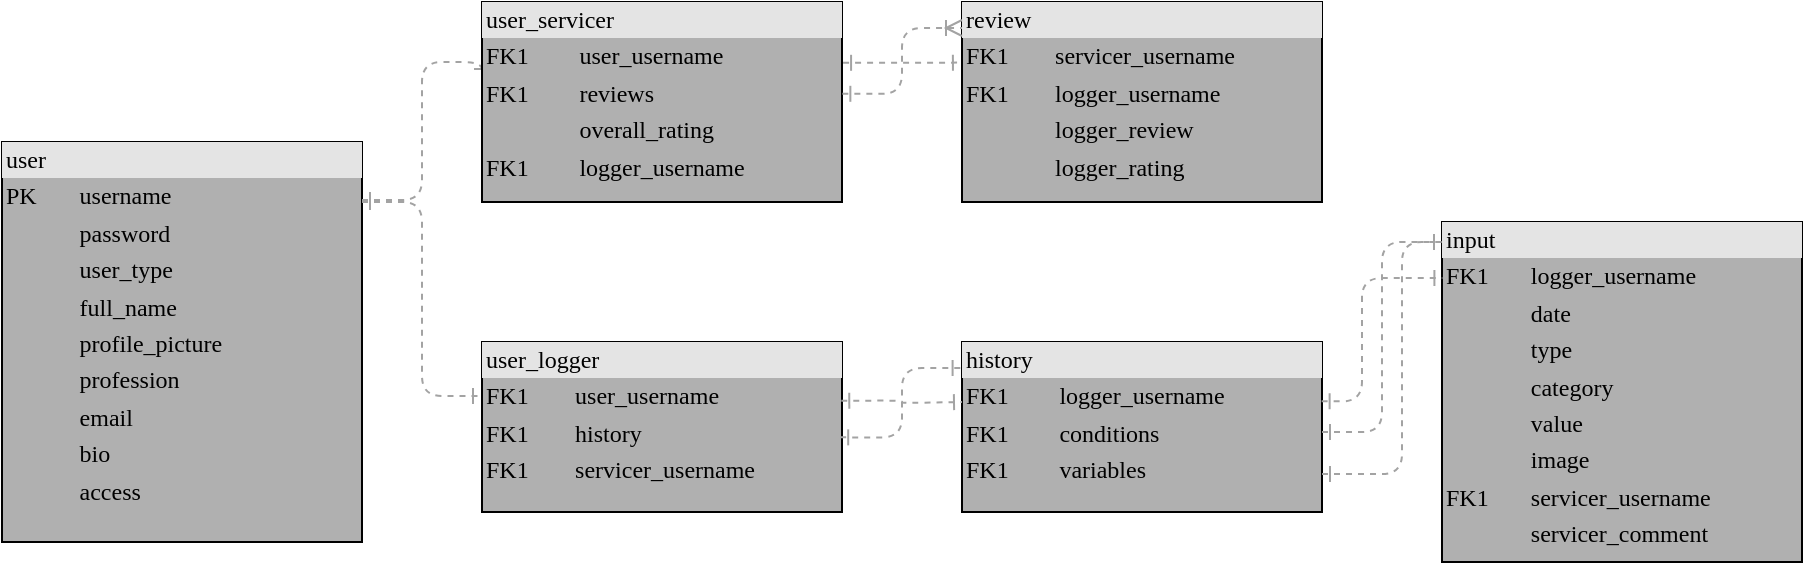 <mxfile version="20.8.22" type="device"><diagram name="Page-1" id="2ca16b54-16f6-2749-3443-fa8db7711227"><mxGraphModel dx="1050" dy="573" grid="1" gridSize="10" guides="1" tooltips="1" connect="1" arrows="1" fold="1" page="1" pageScale="1" pageWidth="1100" pageHeight="850" background="none" math="0" shadow="0"><root><mxCell id="0"/><mxCell id="1" parent="0"/><mxCell id="2ed32ef02a7f4228-8" value="&lt;div style=&quot;box-sizing: border-box ; width: 100% ; background: #e4e4e4 ; padding: 2px&quot;&gt;user&lt;/div&gt;&lt;table style=&quot;width: 100% ; font-size: 1em&quot; cellpadding=&quot;2&quot; cellspacing=&quot;0&quot;&gt;&lt;tbody&gt;&lt;tr&gt;&lt;td&gt;PK&lt;/td&gt;&lt;td&gt;username&lt;/td&gt;&lt;/tr&gt;&lt;tr&gt;&lt;td&gt;&lt;br&gt;&lt;/td&gt;&lt;td&gt;password&lt;/td&gt;&lt;/tr&gt;&lt;tr&gt;&lt;td&gt;&lt;/td&gt;&lt;td&gt;user_type&lt;/td&gt;&lt;/tr&gt;&lt;tr&gt;&lt;td&gt;&lt;br&gt;&lt;/td&gt;&lt;td&gt;full_name&lt;br&gt;&lt;/td&gt;&lt;/tr&gt;&lt;tr&gt;&lt;td&gt;&lt;br&gt;&lt;/td&gt;&lt;td&gt;profile_picture&lt;br&gt;&lt;/td&gt;&lt;/tr&gt;&lt;tr&gt;&lt;td&gt;&lt;br&gt;&lt;/td&gt;&lt;td&gt;profession&lt;br&gt;&lt;/td&gt;&lt;/tr&gt;&lt;tr&gt;&lt;td&gt;&lt;br&gt;&lt;/td&gt;&lt;td&gt;email&lt;/td&gt;&lt;/tr&gt;&lt;tr&gt;&lt;td&gt;&lt;br&gt;&lt;/td&gt;&lt;td&gt;bio&lt;br&gt;&lt;/td&gt;&lt;/tr&gt;&lt;tr&gt;&lt;td&gt;&lt;br&gt;&lt;/td&gt;&lt;td&gt;access&lt;br&gt;&lt;/td&gt;&lt;/tr&gt;&lt;tr&gt;&lt;td&gt;&lt;br&gt;&lt;/td&gt;&lt;td&gt;&lt;br&gt;&lt;/td&gt;&lt;/tr&gt;&lt;tr&gt;&lt;td&gt;&lt;br&gt;&lt;/td&gt;&lt;td&gt;&lt;br&gt;&lt;/td&gt;&lt;/tr&gt;&lt;tr&gt;&lt;td&gt;&lt;br&gt;&lt;/td&gt;&lt;td&gt;&lt;br&gt;&lt;/td&gt;&lt;/tr&gt;&lt;tr&gt;&lt;td&gt;&lt;br&gt;&lt;/td&gt;&lt;td&gt;&lt;br&gt;&lt;/td&gt;&lt;/tr&gt;&lt;tr&gt;&lt;td&gt;&lt;br&gt;&lt;/td&gt;&lt;td&gt;&lt;br&gt;&lt;/td&gt;&lt;/tr&gt;&lt;tr&gt;&lt;td&gt;&lt;br&gt;&lt;/td&gt;&lt;td&gt;&lt;br&gt;&lt;/td&gt;&lt;/tr&gt;&lt;tr&gt;&lt;td&gt;&lt;br&gt;&lt;/td&gt;&lt;td&gt;&lt;br&gt;&lt;/td&gt;&lt;/tr&gt;&lt;tr&gt;&lt;td&gt;&lt;br&gt;&lt;/td&gt;&lt;td&gt;&lt;br&gt;&lt;/td&gt;&lt;/tr&gt;&lt;/tbody&gt;&lt;/table&gt;" style="verticalAlign=top;align=left;overflow=fill;html=1;rounded=0;shadow=0;comic=0;labelBackgroundColor=none;strokeWidth=1;fontFamily=Verdana;fontSize=12;fillColor=#B0B0B0;" parent="1" vertex="1"><mxGeometry x="80" y="270" width="180" height="200" as="geometry"/></mxCell><mxCell id="2ed32ef02a7f4228-10" value="&lt;div style=&quot;box-sizing: border-box ; width: 100% ; background: #e4e4e4 ; padding: 2px&quot;&gt;user_logger&lt;/div&gt;&lt;table style=&quot;width: 100% ; font-size: 1em&quot; cellpadding=&quot;2&quot; cellspacing=&quot;0&quot;&gt;&lt;tbody&gt;&lt;tr&gt;&lt;td&gt;FK1&lt;/td&gt;&lt;td&gt;&amp;nbsp; &amp;nbsp;user_username&lt;/td&gt;&lt;/tr&gt;&lt;tr&gt;&lt;td&gt;FK1&lt;/td&gt;&lt;td&gt;&amp;nbsp; &amp;nbsp;history&lt;/td&gt;&lt;/tr&gt;&lt;tr&gt;&lt;td&gt;FK1&lt;/td&gt;&lt;td&gt;&amp;nbsp; &amp;nbsp;servicer_username&lt;/td&gt;&lt;/tr&gt;&lt;tr&gt;&lt;td&gt;&lt;/td&gt;&lt;td&gt;&lt;br&gt;&lt;/td&gt;&lt;/tr&gt;&lt;/tbody&gt;&lt;/table&gt;" style="verticalAlign=top;align=left;overflow=fill;html=1;rounded=0;shadow=0;comic=0;labelBackgroundColor=none;strokeWidth=1;fontFamily=Verdana;fontSize=12;fillColor=#B0B0B0;" parent="1" vertex="1"><mxGeometry x="320" y="370" width="180" height="85" as="geometry"/></mxCell><mxCell id="TQXfzH1NdRfpT0izEi7H-1" style="edgeStyle=orthogonalEdgeStyle;html=1;dashed=1;labelBackgroundColor=none;startArrow=ERone;endArrow=ERone;fontFamily=Verdana;fontSize=12;align=left;endFill=0;startFill=0;entryX=0;entryY=0.375;entryDx=0;entryDy=0;entryPerimeter=0;strokeColor=#A3A3A3;" edge="1" parent="1" target="TQXfzH1NdRfpT0izEi7H-3"><mxGeometry relative="1" as="geometry"><mxPoint x="260" y="299" as="sourcePoint"/><mxPoint x="330" y="230" as="targetPoint"/><Array as="points"><mxPoint x="290" y="299"/><mxPoint x="290" y="230"/></Array></mxGeometry></mxCell><mxCell id="TQXfzH1NdRfpT0izEi7H-3" value="&lt;div style=&quot;box-sizing: border-box ; width: 100% ; background: #e4e4e4 ; padding: 2px&quot;&gt;user_servicer&lt;/div&gt;&lt;table style=&quot;width: 100% ; font-size: 1em&quot; cellpadding=&quot;2&quot; cellspacing=&quot;0&quot;&gt;&lt;tbody&gt;&lt;tr&gt;&lt;td&gt;FK1&lt;/td&gt;&lt;td&gt;&amp;nbsp; &amp;nbsp;user_username&lt;/td&gt;&lt;/tr&gt;&lt;tr&gt;&lt;td&gt;FK1&lt;/td&gt;&lt;td&gt;&amp;nbsp; &amp;nbsp;reviews&lt;/td&gt;&lt;/tr&gt;&lt;tr&gt;&lt;td&gt;&lt;br&gt;&lt;/td&gt;&lt;td&gt;&amp;nbsp; &amp;nbsp;overall_rating&lt;/td&gt;&lt;/tr&gt;&lt;tr&gt;&lt;td&gt;FK1&lt;/td&gt;&lt;td&gt;&amp;nbsp; &amp;nbsp;logger_username&lt;/td&gt;&lt;/tr&gt;&lt;/tbody&gt;&lt;/table&gt;" style="verticalAlign=top;align=left;overflow=fill;html=1;rounded=0;shadow=0;comic=0;labelBackgroundColor=none;strokeWidth=1;fontFamily=Verdana;fontSize=12;fillColor=#B0B0B0;" vertex="1" parent="1"><mxGeometry x="320" y="200" width="180" height="100" as="geometry"/></mxCell><mxCell id="TQXfzH1NdRfpT0izEi7H-4" style="edgeStyle=orthogonalEdgeStyle;html=1;dashed=1;labelBackgroundColor=none;startArrow=ERone;endArrow=ERone;fontFamily=Verdana;fontSize=12;align=left;endFill=0;startFill=0;entryX=-0.003;entryY=0.315;entryDx=0;entryDy=0;entryPerimeter=0;strokeColor=#A3A3A3;" edge="1" parent="1" target="2ed32ef02a7f4228-10"><mxGeometry relative="1" as="geometry"><mxPoint x="260" y="300" as="sourcePoint"/><mxPoint x="320" y="485" as="targetPoint"/><Array as="points"><mxPoint x="290" y="300"/><mxPoint x="290" y="397"/><mxPoint x="320" y="397"/></Array></mxGeometry></mxCell><mxCell id="TQXfzH1NdRfpT0izEi7H-6" value="&lt;div style=&quot;box-sizing: border-box ; width: 100% ; background: #e4e4e4 ; padding: 2px&quot;&gt;review&lt;/div&gt;&lt;table style=&quot;width: 100% ; font-size: 1em&quot; cellpadding=&quot;2&quot; cellspacing=&quot;0&quot;&gt;&lt;tbody&gt;&lt;tr&gt;&lt;td&gt;FK1&lt;/td&gt;&lt;td&gt;&amp;nbsp; &amp;nbsp;servicer_username&lt;/td&gt;&lt;/tr&gt;&lt;tr&gt;&lt;td&gt;FK1&lt;br&gt;&lt;/td&gt;&lt;td&gt;&amp;nbsp; &amp;nbsp;logger_username&lt;/td&gt;&lt;/tr&gt;&lt;tr&gt;&lt;td&gt;&lt;br&gt;&lt;/td&gt;&lt;td&gt;&amp;nbsp; &amp;nbsp;logger_review&lt;br&gt;&lt;/td&gt;&lt;/tr&gt;&lt;tr&gt;&lt;td&gt;&lt;/td&gt;&lt;td&gt;&amp;nbsp; &amp;nbsp;logger_rating&lt;/td&gt;&lt;/tr&gt;&lt;/tbody&gt;&lt;/table&gt;" style="verticalAlign=top;align=left;overflow=fill;html=1;rounded=0;shadow=0;comic=0;labelBackgroundColor=none;strokeWidth=1;fontFamily=Verdana;fontSize=12;fillColor=#B0B0B0;" vertex="1" parent="1"><mxGeometry x="560" y="200" width="180" height="100" as="geometry"/></mxCell><mxCell id="TQXfzH1NdRfpT0izEi7H-8" style="edgeStyle=orthogonalEdgeStyle;html=1;dashed=1;labelBackgroundColor=none;startArrow=ERone;endArrow=ERoneToMany;fontFamily=Verdana;fontSize=12;align=left;endFill=0;startFill=0;entryX=0;entryY=0.128;entryDx=0;entryDy=0;entryPerimeter=0;exitX=1.001;exitY=0.459;exitDx=0;exitDy=0;exitPerimeter=0;strokeColor=#A3A3A3;" edge="1" parent="1" source="TQXfzH1NdRfpT0izEi7H-3" target="TQXfzH1NdRfpT0izEi7H-6"><mxGeometry relative="1" as="geometry"><mxPoint x="500" y="239" as="sourcePoint"/><mxPoint x="550" y="190" as="targetPoint"/><Array as="points"><mxPoint x="530" y="246"/><mxPoint x="530" y="213"/><mxPoint x="560" y="213"/></Array></mxGeometry></mxCell><mxCell id="TQXfzH1NdRfpT0izEi7H-9" value="&lt;div style=&quot;box-sizing: border-box ; width: 100% ; background: #e4e4e4 ; padding: 2px&quot;&gt;history&lt;/div&gt;&lt;table style=&quot;width: 100% ; font-size: 1em&quot; cellpadding=&quot;2&quot; cellspacing=&quot;0&quot;&gt;&lt;tbody&gt;&lt;tr&gt;&lt;td&gt;FK1&lt;/td&gt;&lt;td&gt;&amp;nbsp; &amp;nbsp;logger_username&lt;/td&gt;&lt;/tr&gt;&lt;tr&gt;&lt;td&gt;FK1&lt;/td&gt;&lt;td&gt;&amp;nbsp; &amp;nbsp;conditions&lt;/td&gt;&lt;/tr&gt;&lt;tr&gt;&lt;td&gt;FK1&lt;/td&gt;&lt;td&gt;&amp;nbsp; &amp;nbsp;variables&lt;/td&gt;&lt;/tr&gt;&lt;tr&gt;&lt;td&gt;&lt;/td&gt;&lt;td&gt;&lt;br&gt;&lt;/td&gt;&lt;/tr&gt;&lt;/tbody&gt;&lt;/table&gt;" style="verticalAlign=top;align=left;overflow=fill;html=1;rounded=0;shadow=0;comic=0;labelBackgroundColor=none;strokeWidth=1;fontFamily=Verdana;fontSize=12;fillColor=#B0B0B0;" vertex="1" parent="1"><mxGeometry x="560" y="370" width="180" height="85" as="geometry"/></mxCell><mxCell id="TQXfzH1NdRfpT0izEi7H-11" style="edgeStyle=orthogonalEdgeStyle;html=1;dashed=1;labelBackgroundColor=none;startArrow=ERone;endArrow=ERone;fontFamily=Verdana;fontSize=12;align=left;endFill=0;startFill=0;entryX=-0.003;entryY=0.303;entryDx=0;entryDy=0;entryPerimeter=0;exitX=1.003;exitY=0.304;exitDx=0;exitDy=0;exitPerimeter=0;strokeColor=#A3A3A3;" edge="1" parent="1" source="TQXfzH1NdRfpT0izEi7H-3" target="TQXfzH1NdRfpT0izEi7H-6"><mxGeometry relative="1" as="geometry"><mxPoint x="510" y="229" as="sourcePoint"/><mxPoint x="570" y="160" as="targetPoint"/><Array as="points"/></mxGeometry></mxCell><mxCell id="TQXfzH1NdRfpT0izEi7H-12" style="edgeStyle=orthogonalEdgeStyle;html=1;dashed=1;labelBackgroundColor=none;startArrow=ERone;endArrow=ERone;fontFamily=Verdana;fontSize=12;align=left;endFill=0;startFill=0;entryX=-0.004;entryY=0.156;entryDx=0;entryDy=0;entryPerimeter=0;exitX=0.995;exitY=0.561;exitDx=0;exitDy=0;exitPerimeter=0;strokeColor=#A3A3A3;" edge="1" parent="1" source="2ed32ef02a7f4228-10" target="TQXfzH1NdRfpT0izEi7H-9"><mxGeometry relative="1" as="geometry"><mxPoint x="500" y="505" as="sourcePoint"/><mxPoint x="560" y="470" as="targetPoint"/><Array as="points"><mxPoint x="530" y="418"/><mxPoint x="530" y="383"/><mxPoint x="559" y="383"/></Array></mxGeometry></mxCell><mxCell id="TQXfzH1NdRfpT0izEi7H-13" style="edgeStyle=orthogonalEdgeStyle;html=1;dashed=1;labelBackgroundColor=none;startArrow=ERone;endArrow=ERone;fontFamily=Verdana;fontSize=12;align=left;endFill=0;startFill=0;entryX=-0.003;entryY=0.303;entryDx=0;entryDy=0;entryPerimeter=0;exitX=0.998;exitY=0.345;exitDx=0;exitDy=0;exitPerimeter=0;strokeColor=#A3A3A3;" edge="1" parent="1" source="2ed32ef02a7f4228-10"><mxGeometry relative="1" as="geometry"><mxPoint x="502" y="400" as="sourcePoint"/><mxPoint x="560" y="400" as="targetPoint"/><Array as="points"/></mxGeometry></mxCell><mxCell id="TQXfzH1NdRfpT0izEi7H-15" value="&lt;div style=&quot;box-sizing: border-box ; width: 100% ; background: #e4e4e4 ; padding: 2px&quot;&gt;input&lt;/div&gt;&lt;table style=&quot;width: 100% ; font-size: 1em&quot; cellpadding=&quot;2&quot; cellspacing=&quot;0&quot;&gt;&lt;tbody&gt;&lt;tr&gt;&lt;td&gt;FK1&lt;/td&gt;&lt;td&gt;&amp;nbsp; logger_username&lt;/td&gt;&lt;/tr&gt;&lt;tr&gt;&lt;td&gt;&lt;br&gt;&lt;/td&gt;&lt;td&gt;&amp;nbsp; date&lt;/td&gt;&lt;/tr&gt;&lt;tr&gt;&lt;td&gt;&lt;/td&gt;&lt;td&gt;&amp;nbsp; type&lt;/td&gt;&lt;/tr&gt;&lt;tr&gt;&lt;td&gt;&lt;br&gt;&lt;/td&gt;&lt;td&gt;&amp;nbsp; category&lt;/td&gt;&lt;/tr&gt;&lt;tr&gt;&lt;td&gt;&lt;br&gt;&lt;/td&gt;&lt;td&gt;&amp;nbsp; value&lt;/td&gt;&lt;/tr&gt;&lt;tr&gt;&lt;td&gt;&lt;br&gt;&lt;/td&gt;&lt;td&gt;&amp;nbsp; image&lt;/td&gt;&lt;/tr&gt;&lt;tr&gt;&lt;td&gt;FK1&lt;/td&gt;&lt;td&gt;&amp;nbsp; servicer_username&lt;/td&gt;&lt;/tr&gt;&lt;tr&gt;&lt;td&gt;&lt;br&gt;&lt;/td&gt;&lt;td&gt;&amp;nbsp; servicer_comment&lt;/td&gt;&lt;/tr&gt;&lt;tr&gt;&lt;td&gt;&lt;br&gt;&lt;/td&gt;&lt;td&gt;&lt;br&gt;&lt;/td&gt;&lt;/tr&gt;&lt;tr&gt;&lt;td&gt;&lt;br&gt;&lt;/td&gt;&lt;td&gt;&lt;br&gt;&lt;/td&gt;&lt;/tr&gt;&lt;tr&gt;&lt;td&gt;&lt;br&gt;&lt;/td&gt;&lt;td&gt;&lt;br&gt;&lt;/td&gt;&lt;/tr&gt;&lt;tr&gt;&lt;td&gt;&lt;br&gt;&lt;/td&gt;&lt;td&gt;&lt;br&gt;&lt;/td&gt;&lt;/tr&gt;&lt;tr&gt;&lt;td&gt;&lt;br&gt;&lt;/td&gt;&lt;td&gt;&lt;br&gt;&lt;/td&gt;&lt;/tr&gt;&lt;tr&gt;&lt;td&gt;&lt;br&gt;&lt;/td&gt;&lt;td&gt;&lt;br&gt;&lt;/td&gt;&lt;/tr&gt;&lt;tr&gt;&lt;td&gt;&lt;br&gt;&lt;/td&gt;&lt;td&gt;&lt;br&gt;&lt;/td&gt;&lt;/tr&gt;&lt;tr&gt;&lt;td&gt;&lt;br&gt;&lt;/td&gt;&lt;td&gt;&lt;br&gt;&lt;/td&gt;&lt;/tr&gt;&lt;tr&gt;&lt;td&gt;&lt;br&gt;&lt;/td&gt;&lt;td&gt;&lt;br&gt;&lt;/td&gt;&lt;/tr&gt;&lt;/tbody&gt;&lt;/table&gt;" style="verticalAlign=top;align=left;overflow=fill;html=1;rounded=0;shadow=0;comic=0;labelBackgroundColor=none;strokeWidth=1;fontFamily=Verdana;fontSize=12;fillColor=#B0B0B0;" vertex="1" parent="1"><mxGeometry x="800" y="310" width="180" height="170" as="geometry"/></mxCell><mxCell id="TQXfzH1NdRfpT0izEi7H-16" style="edgeStyle=orthogonalEdgeStyle;html=1;dashed=1;labelBackgroundColor=none;startArrow=ERone;endArrow=ERone;fontFamily=Verdana;fontSize=12;align=left;endFill=0;startFill=0;exitX=0.995;exitY=0.561;exitDx=0;exitDy=0;exitPerimeter=0;strokeColor=#A3A3A3;" edge="1" parent="1"><mxGeometry relative="1" as="geometry"><mxPoint x="740" y="415" as="sourcePoint"/><mxPoint x="800" y="320" as="targetPoint"/><Array as="points"><mxPoint x="770" y="415"/><mxPoint x="770" y="320"/></Array></mxGeometry></mxCell><mxCell id="TQXfzH1NdRfpT0izEi7H-17" style="edgeStyle=orthogonalEdgeStyle;html=1;dashed=1;labelBackgroundColor=none;startArrow=ERone;endArrow=ERone;fontFamily=Verdana;fontSize=12;align=left;endFill=0;startFill=0;strokeColor=#A3A3A3;" edge="1" parent="1"><mxGeometry relative="1" as="geometry"><mxPoint x="740" y="436" as="sourcePoint"/><mxPoint x="800" y="320" as="targetPoint"/><Array as="points"><mxPoint x="780" y="436"/><mxPoint x="780" y="320"/></Array></mxGeometry></mxCell><mxCell id="TQXfzH1NdRfpT0izEi7H-18" style="edgeStyle=orthogonalEdgeStyle;html=1;dashed=1;labelBackgroundColor=none;startArrow=ERone;endArrow=ERone;fontFamily=Verdana;fontSize=12;align=left;endFill=0;startFill=0;entryX=0.001;entryY=0.162;entryDx=0;entryDy=0;entryPerimeter=0;exitX=0.999;exitY=0.349;exitDx=0;exitDy=0;exitPerimeter=0;strokeColor=#A3A3A3;" edge="1" parent="1" source="TQXfzH1NdRfpT0izEi7H-9" target="TQXfzH1NdRfpT0izEi7H-15"><mxGeometry relative="1" as="geometry"><mxPoint x="740" y="395" as="sourcePoint"/><mxPoint x="800" y="360" as="targetPoint"/><Array as="points"><mxPoint x="760" y="400"/><mxPoint x="760" y="338"/><mxPoint x="800" y="338"/></Array></mxGeometry></mxCell></root></mxGraphModel></diagram></mxfile>